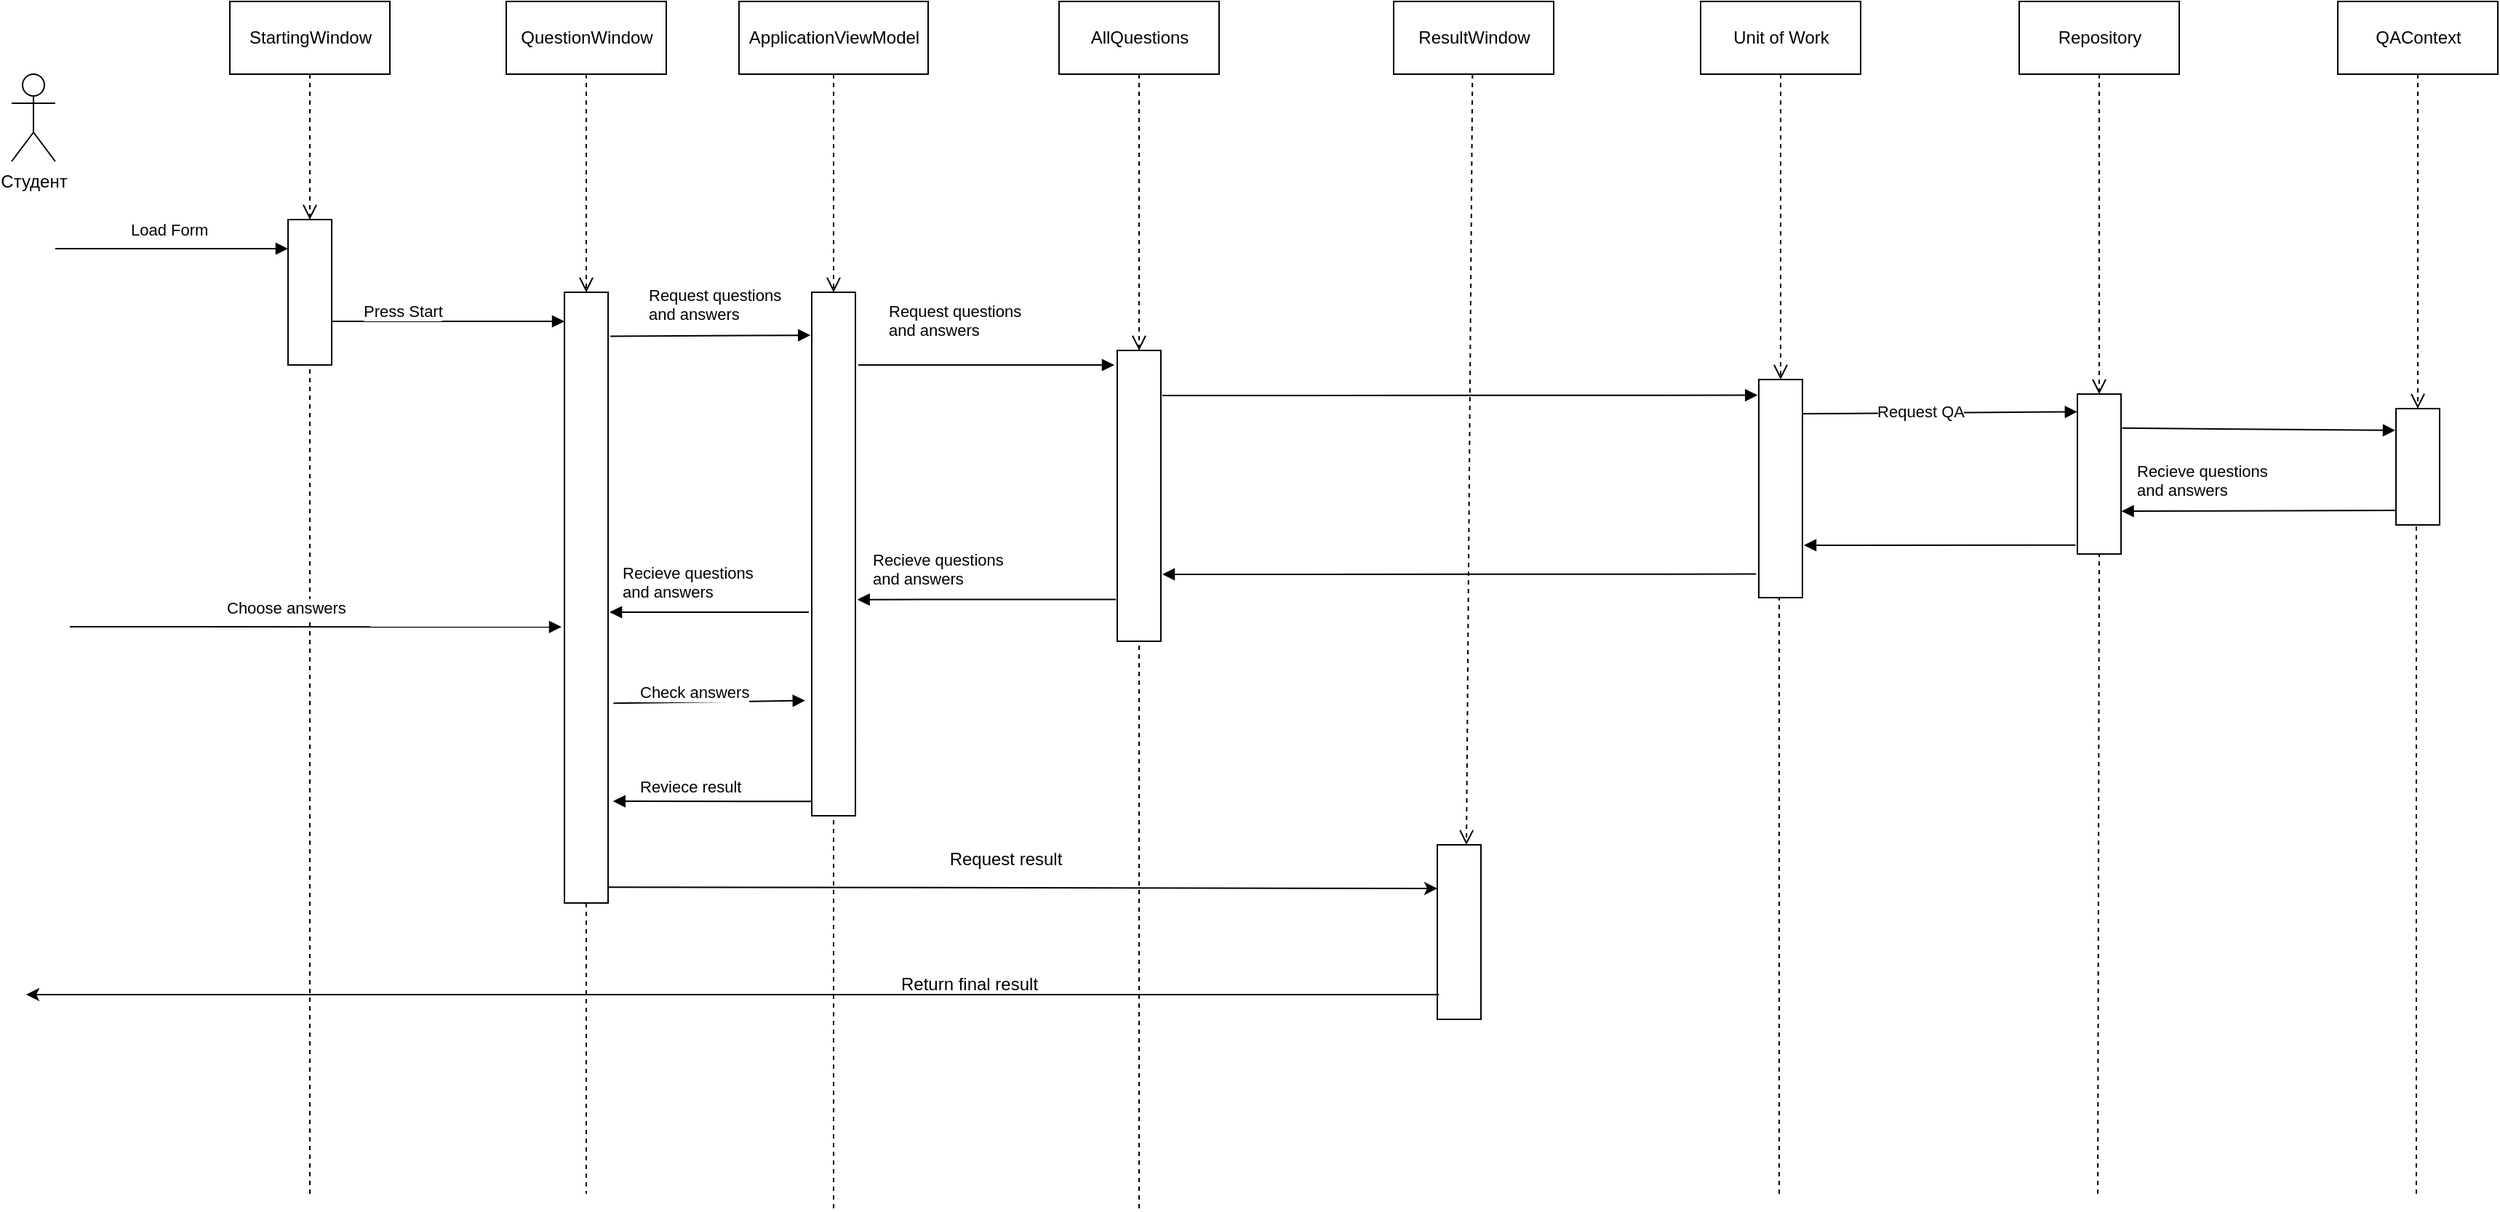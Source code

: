 <mxfile version="13.0.6" type="github">
  <diagram id="fVxrl4bYb1zHiEsI9O7_" name="Page-1">
    <mxGraphModel dx="2130" dy="967" grid="1" gridSize="10" guides="1" tooltips="1" connect="1" arrows="1" fold="1" page="1" pageScale="1" pageWidth="827" pageHeight="1169" math="0" shadow="0">
      <root>
        <mxCell id="0" />
        <mxCell id="1" parent="0" />
        <mxCell id="8OAtvHNOOGIwDqOYuKZF-45" value="Студент" style="shape=umlActor;verticalLabelPosition=bottom;labelBackgroundColor=#ffffff;verticalAlign=top;html=1;" parent="1" vertex="1">
          <mxGeometry x="200" y="390" width="30" height="60" as="geometry" />
        </mxCell>
        <mxCell id="8OAtvHNOOGIwDqOYuKZF-59" value="StartingWindow&lt;br&gt;" style="html=1;" parent="1" vertex="1">
          <mxGeometry x="350" y="340" width="110" height="50" as="geometry" />
        </mxCell>
        <mxCell id="8OAtvHNOOGIwDqOYuKZF-61" value="Load Form" style="endArrow=block;endFill=1;html=1;edgeStyle=orthogonalEdgeStyle;align=left;verticalAlign=top;" parent="1" edge="1">
          <mxGeometry x="-0.375" y="26" relative="1" as="geometry">
            <mxPoint x="230" y="510" as="sourcePoint" />
            <mxPoint x="390" y="510" as="targetPoint" />
            <mxPoint as="offset" />
          </mxGeometry>
        </mxCell>
        <mxCell id="8OAtvHNOOGIwDqOYuKZF-62" value="" style="resizable=0;html=1;align=left;verticalAlign=bottom;labelBackgroundColor=#ffffff;fontSize=10;" parent="8OAtvHNOOGIwDqOYuKZF-61" connectable="0" vertex="1">
          <mxGeometry x="-1" relative="1" as="geometry" />
        </mxCell>
        <mxCell id="8OAtvHNOOGIwDqOYuKZF-65" value="" style="html=1;" parent="1" vertex="1">
          <mxGeometry x="390" y="490" width="30" height="100" as="geometry" />
        </mxCell>
        <mxCell id="8OAtvHNOOGIwDqOYuKZF-69" value="" style="html=1;" parent="1" vertex="1">
          <mxGeometry x="580" y="540" width="30" height="420" as="geometry" />
        </mxCell>
        <mxCell id="8OAtvHNOOGIwDqOYuKZF-74" value="" style="html=1;verticalAlign=bottom;endArrow=open;dashed=1;endSize=8;" parent="1" source="8OAtvHNOOGIwDqOYuKZF-59" target="8OAtvHNOOGIwDqOYuKZF-65" edge="1">
          <mxGeometry relative="1" as="geometry">
            <mxPoint x="480" y="430" as="sourcePoint" />
            <mxPoint x="400" y="430" as="targetPoint" />
          </mxGeometry>
        </mxCell>
        <mxCell id="8OAtvHNOOGIwDqOYuKZF-76" value="Press Start" style="endArrow=block;endFill=1;html=1;edgeStyle=orthogonalEdgeStyle;align=left;verticalAlign=top;" parent="1" edge="1">
          <mxGeometry x="-0.75" y="20" relative="1" as="geometry">
            <mxPoint x="420" y="560" as="sourcePoint" />
            <mxPoint x="580" y="560" as="targetPoint" />
            <mxPoint as="offset" />
          </mxGeometry>
        </mxCell>
        <mxCell id="8OAtvHNOOGIwDqOYuKZF-77" value="" style="resizable=0;html=1;align=left;verticalAlign=bottom;labelBackgroundColor=#ffffff;fontSize=10;" parent="8OAtvHNOOGIwDqOYuKZF-76" connectable="0" vertex="1">
          <mxGeometry x="-1" relative="1" as="geometry" />
        </mxCell>
        <mxCell id="fKTMCX1r-fVvpcrdzxpV-2" value="QuestionWindow" style="html=1;" parent="1" vertex="1">
          <mxGeometry x="540" y="340" width="110" height="50" as="geometry" />
        </mxCell>
        <mxCell id="fKTMCX1r-fVvpcrdzxpV-3" value="" style="html=1;verticalAlign=bottom;endArrow=open;dashed=1;endSize=8;" parent="1" source="fKTMCX1r-fVvpcrdzxpV-2" target="8OAtvHNOOGIwDqOYuKZF-69" edge="1">
          <mxGeometry relative="1" as="geometry">
            <mxPoint x="562.808" y="360" as="sourcePoint" />
            <mxPoint x="595" y="490" as="targetPoint" />
          </mxGeometry>
        </mxCell>
        <mxCell id="fKTMCX1r-fVvpcrdzxpV-9" value="" style="endArrow=none;dashed=1;html=1;entryX=0.5;entryY=1;entryDx=0;entryDy=0;" parent="1" target="8OAtvHNOOGIwDqOYuKZF-65" edge="1">
          <mxGeometry width="50" height="50" relative="1" as="geometry">
            <mxPoint x="405" y="1160" as="sourcePoint" />
            <mxPoint x="400" y="910" as="targetPoint" />
            <Array as="points" />
          </mxGeometry>
        </mxCell>
        <mxCell id="fKTMCX1r-fVvpcrdzxpV-10" value="ApplicationViewModel" style="html=1;" parent="1" vertex="1">
          <mxGeometry x="700" y="340" width="130" height="50" as="geometry" />
        </mxCell>
        <mxCell id="fKTMCX1r-fVvpcrdzxpV-11" value="" style="html=1;verticalAlign=bottom;endArrow=open;dashed=1;endSize=8;" parent="1" source="fKTMCX1r-fVvpcrdzxpV-12" edge="1">
          <mxGeometry relative="1" as="geometry">
            <mxPoint x="742.808" y="360" as="sourcePoint" />
            <mxPoint x="775" y="840" as="targetPoint" />
          </mxGeometry>
        </mxCell>
        <mxCell id="hba7KNRS7_w8QywRmXNL-1" value="AllQuestions" style="html=1;" parent="1" vertex="1">
          <mxGeometry x="920" y="340" width="110" height="50" as="geometry" />
        </mxCell>
        <mxCell id="hba7KNRS7_w8QywRmXNL-2" value="" style="html=1;" parent="1" vertex="1">
          <mxGeometry x="960" y="580" width="30" height="200" as="geometry" />
        </mxCell>
        <mxCell id="hba7KNRS7_w8QywRmXNL-3" value="" style="html=1;verticalAlign=bottom;endArrow=open;dashed=1;endSize=8;" parent="1" source="hba7KNRS7_w8QywRmXNL-1" target="hba7KNRS7_w8QywRmXNL-2" edge="1">
          <mxGeometry relative="1" as="geometry">
            <mxPoint x="990" y="420" as="sourcePoint" />
            <mxPoint x="990" y="570" as="targetPoint" />
          </mxGeometry>
        </mxCell>
        <mxCell id="fKTMCX1r-fVvpcrdzxpV-12" value="" style="html=1;" parent="1" vertex="1">
          <mxGeometry x="750" y="540" width="30" height="360" as="geometry" />
        </mxCell>
        <mxCell id="3OySPmm-CGIlX8nX5eSW-1" value="" style="html=1;verticalAlign=bottom;endArrow=open;dashed=1;endSize=8;" parent="1" source="fKTMCX1r-fVvpcrdzxpV-10" target="fKTMCX1r-fVvpcrdzxpV-12" edge="1">
          <mxGeometry relative="1" as="geometry">
            <mxPoint x="775" y="390" as="sourcePoint" />
            <mxPoint x="775" y="840" as="targetPoint" />
          </mxGeometry>
        </mxCell>
        <mxCell id="fKTMCX1r-fVvpcrdzxpV-15" value="Request questions&lt;br&gt;and answers" style="endArrow=block;endFill=1;html=1;align=left;verticalAlign=top;exitX=1.053;exitY=0.072;exitDx=0;exitDy=0;exitPerimeter=0;entryX=-0.03;entryY=0.082;entryDx=0;entryDy=0;entryPerimeter=0;" parent="1" source="8OAtvHNOOGIwDqOYuKZF-69" target="fKTMCX1r-fVvpcrdzxpV-12" edge="1">
          <mxGeometry x="-0.62" y="41" relative="1" as="geometry">
            <mxPoint x="630" y="555" as="sourcePoint" />
            <mxPoint x="680" y="545" as="targetPoint" />
            <mxPoint x="-1" as="offset" />
          </mxGeometry>
        </mxCell>
        <mxCell id="fKTMCX1r-fVvpcrdzxpV-16" value="" style="resizable=0;html=1;align=left;verticalAlign=bottom;labelBackgroundColor=#ffffff;fontSize=10;" parent="fKTMCX1r-fVvpcrdzxpV-15" connectable="0" vertex="1">
          <mxGeometry x="-1" relative="1" as="geometry" />
        </mxCell>
        <mxCell id="3OySPmm-CGIlX8nX5eSW-2" value="Request questions&lt;br&gt;and answers" style="endArrow=block;endFill=1;html=1;align=left;verticalAlign=top;" parent="1" edge="1">
          <mxGeometry x="0.005" y="86" relative="1" as="geometry">
            <mxPoint x="782" y="590" as="sourcePoint" />
            <mxPoint x="958" y="590" as="targetPoint" />
            <mxPoint x="-70" y="36" as="offset" />
          </mxGeometry>
        </mxCell>
        <mxCell id="3OySPmm-CGIlX8nX5eSW-3" value="" style="resizable=0;html=1;align=left;verticalAlign=bottom;labelBackgroundColor=#ffffff;fontSize=10;" parent="3OySPmm-CGIlX8nX5eSW-2" connectable="0" vertex="1">
          <mxGeometry x="-1" relative="1" as="geometry" />
        </mxCell>
        <mxCell id="3OySPmm-CGIlX8nX5eSW-6" value="Recieve questions&lt;br&gt;and answers" style="endArrow=block;endFill=1;html=1;align=left;verticalAlign=top;entryX=1.044;entryY=0.587;entryDx=0;entryDy=0;entryPerimeter=0;exitX=-0.031;exitY=0.856;exitDx=0;exitDy=0;exitPerimeter=0;" parent="1" edge="1" target="fKTMCX1r-fVvpcrdzxpV-12" source="hba7KNRS7_w8QywRmXNL-2">
          <mxGeometry x="0.919" y="-40" relative="1" as="geometry">
            <mxPoint x="960" y="690" as="sourcePoint" />
            <mxPoint x="793" y="700" as="targetPoint" />
            <mxPoint x="1" as="offset" />
          </mxGeometry>
        </mxCell>
        <mxCell id="3OySPmm-CGIlX8nX5eSW-7" value="" style="resizable=0;html=1;align=left;verticalAlign=bottom;labelBackgroundColor=#ffffff;fontSize=10;" parent="3OySPmm-CGIlX8nX5eSW-6" connectable="0" vertex="1">
          <mxGeometry x="-1" relative="1" as="geometry" />
        </mxCell>
        <mxCell id="3OySPmm-CGIlX8nX5eSW-8" value="Recieve questions&lt;br&gt;and answers" style="endArrow=block;endFill=1;html=1;align=left;verticalAlign=top;" parent="1" edge="1">
          <mxGeometry x="0.919" y="-40" relative="1" as="geometry">
            <mxPoint x="748" y="760" as="sourcePoint" />
            <mxPoint x="611" y="760" as="targetPoint" />
            <mxPoint x="1" as="offset" />
          </mxGeometry>
        </mxCell>
        <mxCell id="3OySPmm-CGIlX8nX5eSW-9" value="" style="resizable=0;html=1;align=left;verticalAlign=bottom;labelBackgroundColor=#ffffff;fontSize=10;" parent="3OySPmm-CGIlX8nX5eSW-8" connectable="0" vertex="1">
          <mxGeometry x="-1" relative="1" as="geometry" />
        </mxCell>
        <mxCell id="3OySPmm-CGIlX8nX5eSW-10" value="Choose answers" style="endArrow=block;endFill=1;html=1;align=left;verticalAlign=top;entryX=-0.067;entryY=0.548;entryDx=0;entryDy=0;entryPerimeter=0;" parent="1" target="8OAtvHNOOGIwDqOYuKZF-69" edge="1">
          <mxGeometry x="-0.375" y="26" relative="1" as="geometry">
            <mxPoint x="240" y="770" as="sourcePoint" />
            <mxPoint x="390" y="700" as="targetPoint" />
            <mxPoint as="offset" />
          </mxGeometry>
        </mxCell>
        <mxCell id="3OySPmm-CGIlX8nX5eSW-11" value="" style="resizable=0;html=1;align=left;verticalAlign=bottom;labelBackgroundColor=#ffffff;fontSize=10;" parent="3OySPmm-CGIlX8nX5eSW-10" connectable="0" vertex="1">
          <mxGeometry x="-1" relative="1" as="geometry" />
        </mxCell>
        <mxCell id="3OySPmm-CGIlX8nX5eSW-12" value="Check answers" style="endArrow=block;endFill=1;html=1;align=left;verticalAlign=top;exitX=1.122;exitY=0.673;exitDx=0;exitDy=0;exitPerimeter=0;entryX=-0.153;entryY=0.78;entryDx=0;entryDy=0;entryPerimeter=0;" parent="1" edge="1" target="fKTMCX1r-fVvpcrdzxpV-12" source="8OAtvHNOOGIwDqOYuKZF-69">
          <mxGeometry x="-0.75" y="20" relative="1" as="geometry">
            <mxPoint x="630" y="790" as="sourcePoint" />
            <mxPoint x="751" y="804" as="targetPoint" />
            <mxPoint as="offset" />
          </mxGeometry>
        </mxCell>
        <mxCell id="3OySPmm-CGIlX8nX5eSW-13" value="" style="resizable=0;html=1;align=left;verticalAlign=bottom;labelBackgroundColor=#ffffff;fontSize=10;" parent="3OySPmm-CGIlX8nX5eSW-12" connectable="0" vertex="1">
          <mxGeometry x="-1" relative="1" as="geometry" />
        </mxCell>
        <mxCell id="3OySPmm-CGIlX8nX5eSW-19" value="Reviece result" style="endArrow=block;endFill=1;html=1;align=left;verticalAlign=top;entryX=1.112;entryY=0.328;entryDx=0;entryDy=0;entryPerimeter=0;exitX=0;exitY=0.581;exitDx=0;exitDy=0;exitPerimeter=0;" parent="1" edge="1">
          <mxGeometry x="0.757" y="-23" relative="1" as="geometry">
            <mxPoint x="750" y="890.15" as="sourcePoint" />
            <mxPoint x="613.36" y="890" as="targetPoint" />
            <mxPoint as="offset" />
          </mxGeometry>
        </mxCell>
        <mxCell id="3OySPmm-CGIlX8nX5eSW-20" value="" style="resizable=0;html=1;align=left;verticalAlign=bottom;labelBackgroundColor=#ffffff;fontSize=10;" parent="3OySPmm-CGIlX8nX5eSW-19" connectable="0" vertex="1">
          <mxGeometry x="-1" relative="1" as="geometry" />
        </mxCell>
        <mxCell id="3OySPmm-CGIlX8nX5eSW-21" value="" style="endArrow=none;dashed=1;html=1;exitX=0.5;exitY=1;exitDx=0;exitDy=0;" parent="1" source="8OAtvHNOOGIwDqOYuKZF-69" edge="1">
          <mxGeometry width="50" height="50" relative="1" as="geometry">
            <mxPoint x="620" y="860" as="sourcePoint" />
            <mxPoint x="595" y="1160" as="targetPoint" />
          </mxGeometry>
        </mxCell>
        <mxCell id="3OySPmm-CGIlX8nX5eSW-24" value="" style="endArrow=none;dashed=1;html=1;entryX=0.5;entryY=1;entryDx=0;entryDy=0;" parent="1" target="fKTMCX1r-fVvpcrdzxpV-12" edge="1">
          <mxGeometry width="50" height="50" relative="1" as="geometry">
            <mxPoint x="765" y="1170" as="sourcePoint" />
            <mxPoint x="760" y="1050" as="targetPoint" />
          </mxGeometry>
        </mxCell>
        <mxCell id="3OySPmm-CGIlX8nX5eSW-25" value="" style="endArrow=none;dashed=1;html=1;entryX=0.5;entryY=1;entryDx=0;entryDy=0;" parent="1" target="hba7KNRS7_w8QywRmXNL-2" edge="1">
          <mxGeometry width="50" height="50" relative="1" as="geometry">
            <mxPoint x="975" y="1170" as="sourcePoint" />
            <mxPoint x="1090" y="680" as="targetPoint" />
          </mxGeometry>
        </mxCell>
        <mxCell id="3OySPmm-CGIlX8nX5eSW-29" value="" style="endArrow=classic;html=1;exitX=0.981;exitY=0.974;exitDx=0;exitDy=0;exitPerimeter=0;entryX=0;entryY=0.25;entryDx=0;entryDy=0;" parent="1" source="8OAtvHNOOGIwDqOYuKZF-69" target="3OySPmm-CGIlX8nX5eSW-32" edge="1">
          <mxGeometry width="50" height="50" relative="1" as="geometry">
            <mxPoint x="1170" y="840" as="sourcePoint" />
            <mxPoint x="1170" y="949" as="targetPoint" />
          </mxGeometry>
        </mxCell>
        <mxCell id="3OySPmm-CGIlX8nX5eSW-30" value="ResultWindow" style="html=1;" parent="1" vertex="1">
          <mxGeometry x="1150" y="340" width="110" height="50" as="geometry" />
        </mxCell>
        <mxCell id="3OySPmm-CGIlX8nX5eSW-31" value="" style="html=1;verticalAlign=bottom;endArrow=open;dashed=1;endSize=8;" parent="1" edge="1">
          <mxGeometry relative="1" as="geometry">
            <mxPoint x="1204.17" y="390" as="sourcePoint" />
            <mxPoint x="1200" y="920" as="targetPoint" />
          </mxGeometry>
        </mxCell>
        <mxCell id="3OySPmm-CGIlX8nX5eSW-32" value="" style="html=1;" parent="1" vertex="1">
          <mxGeometry x="1180" y="920" width="30" height="120" as="geometry" />
        </mxCell>
        <mxCell id="3OySPmm-CGIlX8nX5eSW-34" value="Request result" style="text;html=1;align=center;verticalAlign=middle;resizable=0;points=[];autosize=1;" parent="1" vertex="1">
          <mxGeometry x="838" y="920" width="90" height="20" as="geometry" />
        </mxCell>
        <mxCell id="3OySPmm-CGIlX8nX5eSW-35" value="" style="endArrow=classic;html=1;exitX=0.04;exitY=0.858;exitDx=0;exitDy=0;exitPerimeter=0;" parent="1" source="3OySPmm-CGIlX8nX5eSW-32" edge="1">
          <mxGeometry width="50" height="50" relative="1" as="geometry">
            <mxPoint x="1100" y="970" as="sourcePoint" />
            <mxPoint x="210" y="1023" as="targetPoint" />
          </mxGeometry>
        </mxCell>
        <mxCell id="3OySPmm-CGIlX8nX5eSW-36" value="Return final result" style="text;html=1;align=center;verticalAlign=middle;resizable=0;points=[];autosize=1;" parent="1" vertex="1">
          <mxGeometry x="803" y="1006" width="110" height="20" as="geometry" />
        </mxCell>
        <mxCell id="LqRetAogs-P0lodA0aeR-1" value="Unit of Work" style="html=1;" parent="1" vertex="1">
          <mxGeometry x="1361" y="340" width="110" height="50" as="geometry" />
        </mxCell>
        <mxCell id="LqRetAogs-P0lodA0aeR-2" value="" style="endArrow=block;endFill=1;html=1;align=left;verticalAlign=top;entryX=-0.029;entryY=0.072;entryDx=0;entryDy=0;entryPerimeter=0;" parent="1" edge="1" target="LqRetAogs-P0lodA0aeR-4">
          <mxGeometry x="-0.375" y="26" relative="1" as="geometry">
            <mxPoint x="991" y="611" as="sourcePoint" />
            <mxPoint x="1398" y="605" as="targetPoint" />
            <mxPoint as="offset" />
          </mxGeometry>
        </mxCell>
        <mxCell id="LqRetAogs-P0lodA0aeR-3" value="" style="resizable=0;html=1;align=left;verticalAlign=bottom;labelBackgroundColor=#ffffff;fontSize=10;" parent="LqRetAogs-P0lodA0aeR-2" connectable="0" vertex="1">
          <mxGeometry x="-1" relative="1" as="geometry" />
        </mxCell>
        <mxCell id="LqRetAogs-P0lodA0aeR-4" value="" style="html=1;" parent="1" vertex="1">
          <mxGeometry x="1401" y="600" width="30" height="150" as="geometry" />
        </mxCell>
        <mxCell id="LqRetAogs-P0lodA0aeR-5" value="" style="html=1;verticalAlign=bottom;endArrow=open;dashed=1;endSize=8;" parent="1" source="LqRetAogs-P0lodA0aeR-1" target="LqRetAogs-P0lodA0aeR-4" edge="1">
          <mxGeometry relative="1" as="geometry">
            <mxPoint x="1491" y="430" as="sourcePoint" />
            <mxPoint x="1411" y="430" as="targetPoint" />
          </mxGeometry>
        </mxCell>
        <mxCell id="LqRetAogs-P0lodA0aeR-6" value="" style="resizable=0;html=1;align=left;verticalAlign=bottom;labelBackgroundColor=#ffffff;fontSize=10;" parent="1" connectable="0" vertex="1">
          <mxGeometry x="1433.28" y="509.08" as="geometry" />
        </mxCell>
        <mxCell id="LqRetAogs-P0lodA0aeR-15" value="Repository" style="html=1;" parent="1" vertex="1">
          <mxGeometry x="1580" y="340" width="110" height="50" as="geometry" />
        </mxCell>
        <mxCell id="LqRetAogs-P0lodA0aeR-16" value="" style="html=1;" parent="1" vertex="1">
          <mxGeometry x="1620" y="610" width="30" height="110" as="geometry" />
        </mxCell>
        <mxCell id="LqRetAogs-P0lodA0aeR-17" value="" style="html=1;verticalAlign=bottom;endArrow=open;dashed=1;endSize=8;" parent="1" source="LqRetAogs-P0lodA0aeR-15" target="LqRetAogs-P0lodA0aeR-16" edge="1">
          <mxGeometry relative="1" as="geometry">
            <mxPoint x="1710" y="430" as="sourcePoint" />
            <mxPoint x="1630" y="430" as="targetPoint" />
          </mxGeometry>
        </mxCell>
        <mxCell id="LqRetAogs-P0lodA0aeR-18" value="" style="resizable=0;html=1;align=left;verticalAlign=bottom;labelBackgroundColor=#ffffff;fontSize=10;" parent="1" connectable="0" vertex="1">
          <mxGeometry x="1652.28" y="509.08" as="geometry" />
        </mxCell>
        <mxCell id="LqRetAogs-P0lodA0aeR-19" value="" style="endArrow=block;endFill=1;html=1;align=left;verticalAlign=top;entryX=-0.002;entryY=0.111;entryDx=0;entryDy=0;entryPerimeter=0;exitX=1.017;exitY=0.157;exitDx=0;exitDy=0;exitPerimeter=0;" parent="1" edge="1" target="LqRetAogs-P0lodA0aeR-16" source="LqRetAogs-P0lodA0aeR-4">
          <mxGeometry x="-0.375" y="26" relative="1" as="geometry">
            <mxPoint x="1432" y="620" as="sourcePoint" />
            <mxPoint x="1620" y="616" as="targetPoint" />
            <mxPoint as="offset" />
          </mxGeometry>
        </mxCell>
        <mxCell id="LqRetAogs-P0lodA0aeR-20" value="" style="resizable=0;html=1;align=left;verticalAlign=bottom;labelBackgroundColor=#ffffff;fontSize=10;" parent="LqRetAogs-P0lodA0aeR-19" connectable="0" vertex="1">
          <mxGeometry x="-1" relative="1" as="geometry" />
        </mxCell>
        <mxCell id="LqRetAogs-P0lodA0aeR-31" value="Request QA" style="edgeLabel;html=1;align=center;verticalAlign=middle;resizable=0;points=[];" parent="LqRetAogs-P0lodA0aeR-19" vertex="1" connectable="0">
          <mxGeometry x="-0.149" y="1" relative="1" as="geometry">
            <mxPoint as="offset" />
          </mxGeometry>
        </mxCell>
        <mxCell id="LqRetAogs-P0lodA0aeR-25" value="QAContext" style="html=1;" parent="1" vertex="1">
          <mxGeometry x="1799" y="340" width="110" height="50" as="geometry" />
        </mxCell>
        <mxCell id="LqRetAogs-P0lodA0aeR-26" value="" style="html=1;" parent="1" vertex="1">
          <mxGeometry x="1839" y="620" width="30" height="80" as="geometry" />
        </mxCell>
        <mxCell id="LqRetAogs-P0lodA0aeR-27" value="" style="html=1;verticalAlign=bottom;endArrow=open;dashed=1;endSize=8;" parent="1" source="LqRetAogs-P0lodA0aeR-25" target="LqRetAogs-P0lodA0aeR-26" edge="1">
          <mxGeometry relative="1" as="geometry">
            <mxPoint x="1929" y="430" as="sourcePoint" />
            <mxPoint x="1849" y="430" as="targetPoint" />
          </mxGeometry>
        </mxCell>
        <mxCell id="LqRetAogs-P0lodA0aeR-28" value="" style="resizable=0;html=1;align=left;verticalAlign=bottom;labelBackgroundColor=#ffffff;fontSize=10;" parent="1" connectable="0" vertex="1">
          <mxGeometry x="1871.28" y="509.08" as="geometry" />
        </mxCell>
        <mxCell id="LqRetAogs-P0lodA0aeR-29" value="" style="endArrow=block;endFill=1;html=1;align=left;verticalAlign=top;exitX=1.026;exitY=0.213;exitDx=0;exitDy=0;exitPerimeter=0;entryX=-0.015;entryY=0.187;entryDx=0;entryDy=0;entryPerimeter=0;" parent="1" edge="1" target="LqRetAogs-P0lodA0aeR-26" source="LqRetAogs-P0lodA0aeR-16">
          <mxGeometry x="-0.375" y="26" relative="1" as="geometry">
            <mxPoint x="1650.0" y="560" as="sourcePoint" />
            <mxPoint x="1839" y="600" as="targetPoint" />
            <mxPoint as="offset" />
          </mxGeometry>
        </mxCell>
        <mxCell id="LqRetAogs-P0lodA0aeR-30" value="" style="resizable=0;html=1;align=left;verticalAlign=bottom;labelBackgroundColor=#ffffff;fontSize=10;" parent="LqRetAogs-P0lodA0aeR-29" connectable="0" vertex="1">
          <mxGeometry x="-1" relative="1" as="geometry" />
        </mxCell>
        <mxCell id="LqRetAogs-P0lodA0aeR-32" value="Recieve questions&lt;br&gt;and answers" style="endArrow=block;endFill=1;html=1;align=left;verticalAlign=top;entryX=1.008;entryY=0.732;entryDx=0;entryDy=0;entryPerimeter=0;" parent="1" target="LqRetAogs-P0lodA0aeR-16" edge="1">
          <mxGeometry x="0.919" y="-40" relative="1" as="geometry">
            <mxPoint x="1839" y="690" as="sourcePoint" />
            <mxPoint x="1699" y="690" as="targetPoint" />
            <mxPoint x="1" as="offset" />
          </mxGeometry>
        </mxCell>
        <mxCell id="LqRetAogs-P0lodA0aeR-33" value="" style="resizable=0;html=1;align=left;verticalAlign=bottom;labelBackgroundColor=#ffffff;fontSize=10;" parent="LqRetAogs-P0lodA0aeR-32" connectable="0" vertex="1">
          <mxGeometry x="-1" relative="1" as="geometry" />
        </mxCell>
        <mxCell id="LqRetAogs-P0lodA0aeR-34" value="" style="endArrow=block;endFill=1;html=1;align=left;verticalAlign=top;exitX=-0.041;exitY=0.944;exitDx=0;exitDy=0;exitPerimeter=0;" parent="1" edge="1" source="LqRetAogs-P0lodA0aeR-16">
          <mxGeometry x="0.919" y="-40" relative="1" as="geometry">
            <mxPoint x="1609.0" y="660" as="sourcePoint" />
            <mxPoint x="1432" y="714" as="targetPoint" />
            <mxPoint x="1" as="offset" />
          </mxGeometry>
        </mxCell>
        <mxCell id="LqRetAogs-P0lodA0aeR-35" value="" style="resizable=0;html=1;align=left;verticalAlign=bottom;labelBackgroundColor=#ffffff;fontSize=10;" parent="LqRetAogs-P0lodA0aeR-34" connectable="0" vertex="1">
          <mxGeometry x="-1" relative="1" as="geometry" />
        </mxCell>
        <mxCell id="LqRetAogs-P0lodA0aeR-36" value="" style="endArrow=block;endFill=1;html=1;align=left;verticalAlign=top;exitX=-0.062;exitY=0.892;exitDx=0;exitDy=0;exitPerimeter=0;" parent="1" source="LqRetAogs-P0lodA0aeR-4" edge="1">
          <mxGeometry x="-0.375" y="26" relative="1" as="geometry">
            <mxPoint x="1320" y="670" as="sourcePoint" />
            <mxPoint x="991" y="734" as="targetPoint" />
            <mxPoint as="offset" />
          </mxGeometry>
        </mxCell>
        <mxCell id="LqRetAogs-P0lodA0aeR-37" value="" style="resizable=0;html=1;align=left;verticalAlign=bottom;labelBackgroundColor=#ffffff;fontSize=10;" parent="LqRetAogs-P0lodA0aeR-36" connectable="0" vertex="1">
          <mxGeometry x="-1" relative="1" as="geometry" />
        </mxCell>
        <mxCell id="LqRetAogs-P0lodA0aeR-38" value="" style="endArrow=none;dashed=1;html=1;" parent="1" edge="1">
          <mxGeometry width="50" height="50" relative="1" as="geometry">
            <mxPoint x="1415" y="1160" as="sourcePoint" />
            <mxPoint x="1415" y="750" as="targetPoint" />
          </mxGeometry>
        </mxCell>
        <mxCell id="LqRetAogs-P0lodA0aeR-39" value="" style="endArrow=none;dashed=1;html=1;entryX=0.5;entryY=1;entryDx=0;entryDy=0;" parent="1" edge="1" target="LqRetAogs-P0lodA0aeR-16">
          <mxGeometry width="50" height="50" relative="1" as="geometry">
            <mxPoint x="1634" y="1160" as="sourcePoint" />
            <mxPoint x="1634" y="680" as="targetPoint" />
          </mxGeometry>
        </mxCell>
        <mxCell id="LqRetAogs-P0lodA0aeR-40" value="" style="endArrow=none;dashed=1;html=1;" parent="1" edge="1">
          <mxGeometry width="50" height="50" relative="1" as="geometry">
            <mxPoint x="1853" y="1160" as="sourcePoint" />
            <mxPoint x="1853" y="700" as="targetPoint" />
          </mxGeometry>
        </mxCell>
      </root>
    </mxGraphModel>
  </diagram>
</mxfile>
